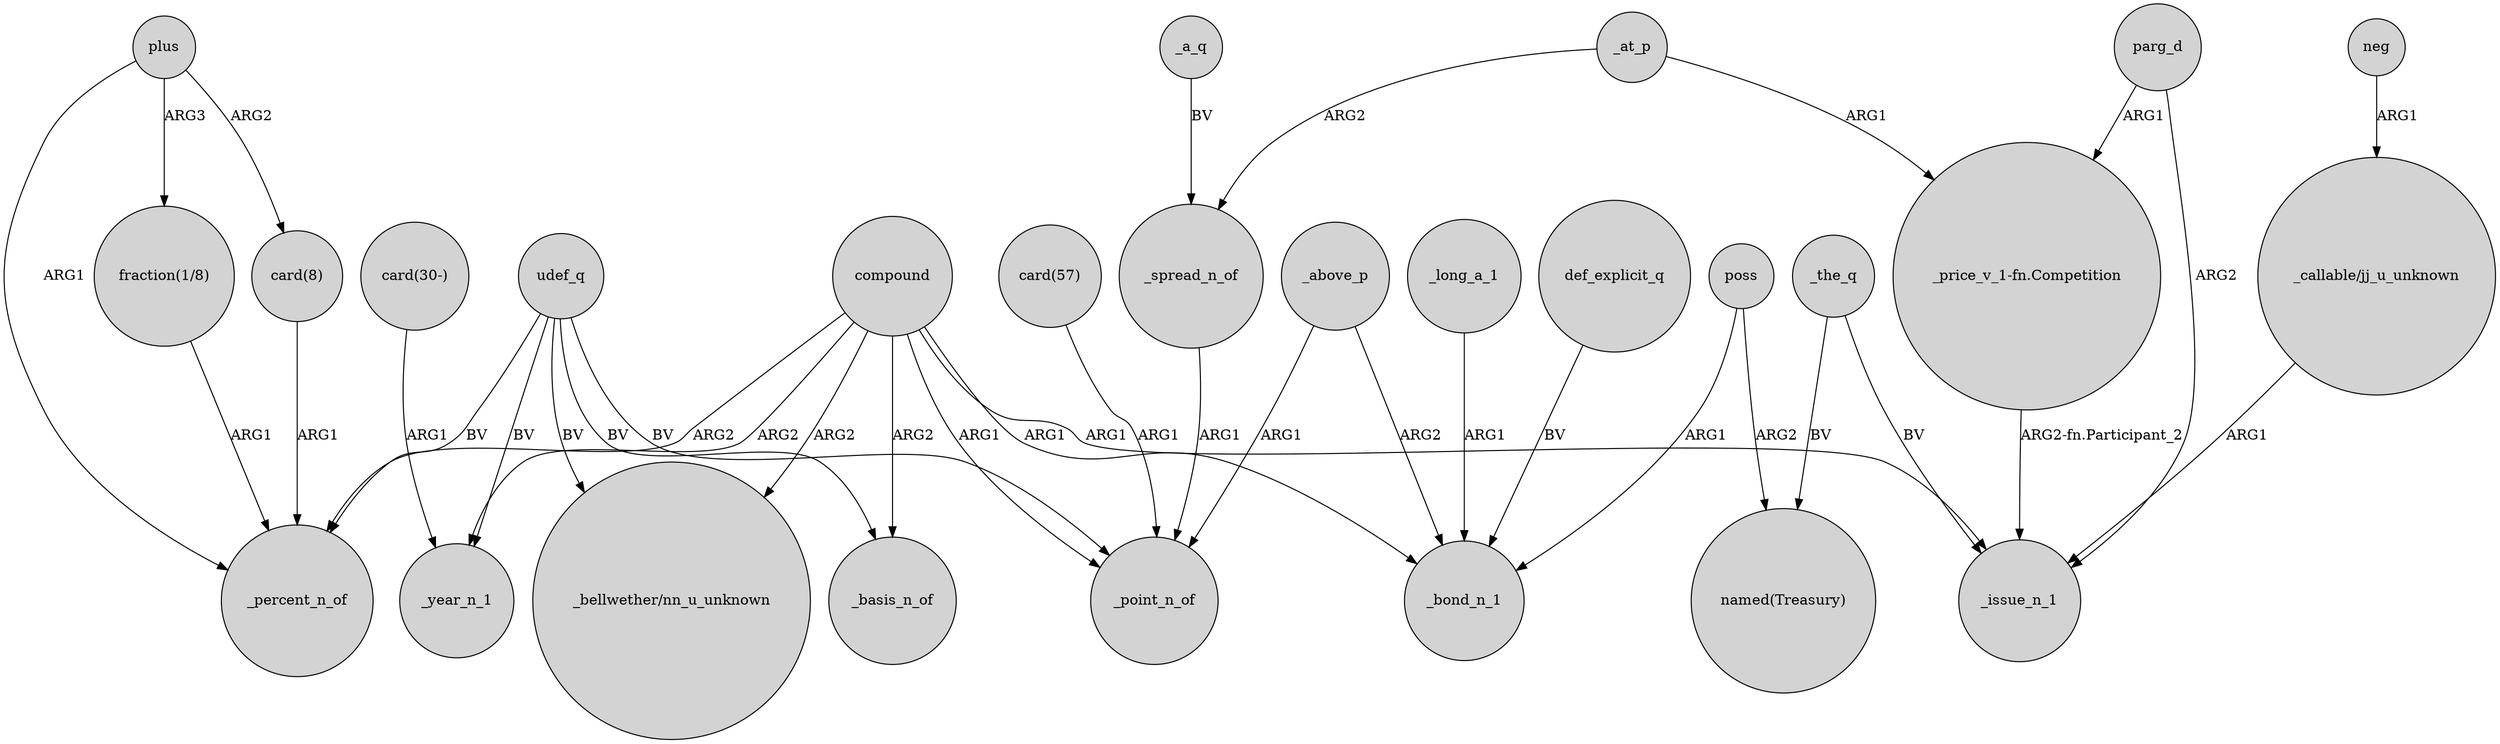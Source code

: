 digraph {
	node [shape=circle style=filled]
	"_callable/jj_u_unknown" -> _issue_n_1 [label=ARG1]
	neg -> "_callable/jj_u_unknown" [label=ARG1]
	udef_q -> _basis_n_of [label=BV]
	poss -> "named(Treasury)" [label=ARG2]
	plus -> "card(8)" [label=ARG2]
	_above_p -> _point_n_of [label=ARG1]
	plus -> "fraction(1/8)" [label=ARG3]
	_at_p -> "_price_v_1-fn.Competition" [label=ARG1]
	compound -> _bond_n_1 [label=ARG1]
	"fraction(1/8)" -> _percent_n_of [label=ARG1]
	"card(8)" -> _percent_n_of [label=ARG1]
	"_price_v_1-fn.Competition" -> _issue_n_1 [label="ARG2-fn.Participant_2"]
	plus -> _percent_n_of [label=ARG1]
	_above_p -> _bond_n_1 [label=ARG2]
	compound -> _year_n_1 [label=ARG2]
	"card(30-)" -> _year_n_1 [label=ARG1]
	udef_q -> _percent_n_of [label=BV]
	_at_p -> _spread_n_of [label=ARG2]
	poss -> _bond_n_1 [label=ARG1]
	compound -> _percent_n_of [label=ARG2]
	udef_q -> "_bellwether/nn_u_unknown" [label=BV]
	_the_q -> "named(Treasury)" [label=BV]
	_spread_n_of -> _point_n_of [label=ARG1]
	parg_d -> _issue_n_1 [label=ARG2]
	udef_q -> _year_n_1 [label=BV]
	_a_q -> _spread_n_of [label=BV]
	compound -> _point_n_of [label=ARG1]
	_long_a_1 -> _bond_n_1 [label=ARG1]
	"card(57)" -> _point_n_of [label=ARG1]
	udef_q -> _point_n_of [label=BV]
	parg_d -> "_price_v_1-fn.Competition" [label=ARG1]
	compound -> _basis_n_of [label=ARG2]
	compound -> _issue_n_1 [label=ARG1]
	def_explicit_q -> _bond_n_1 [label=BV]
	compound -> "_bellwether/nn_u_unknown" [label=ARG2]
	_the_q -> _issue_n_1 [label=BV]
}
